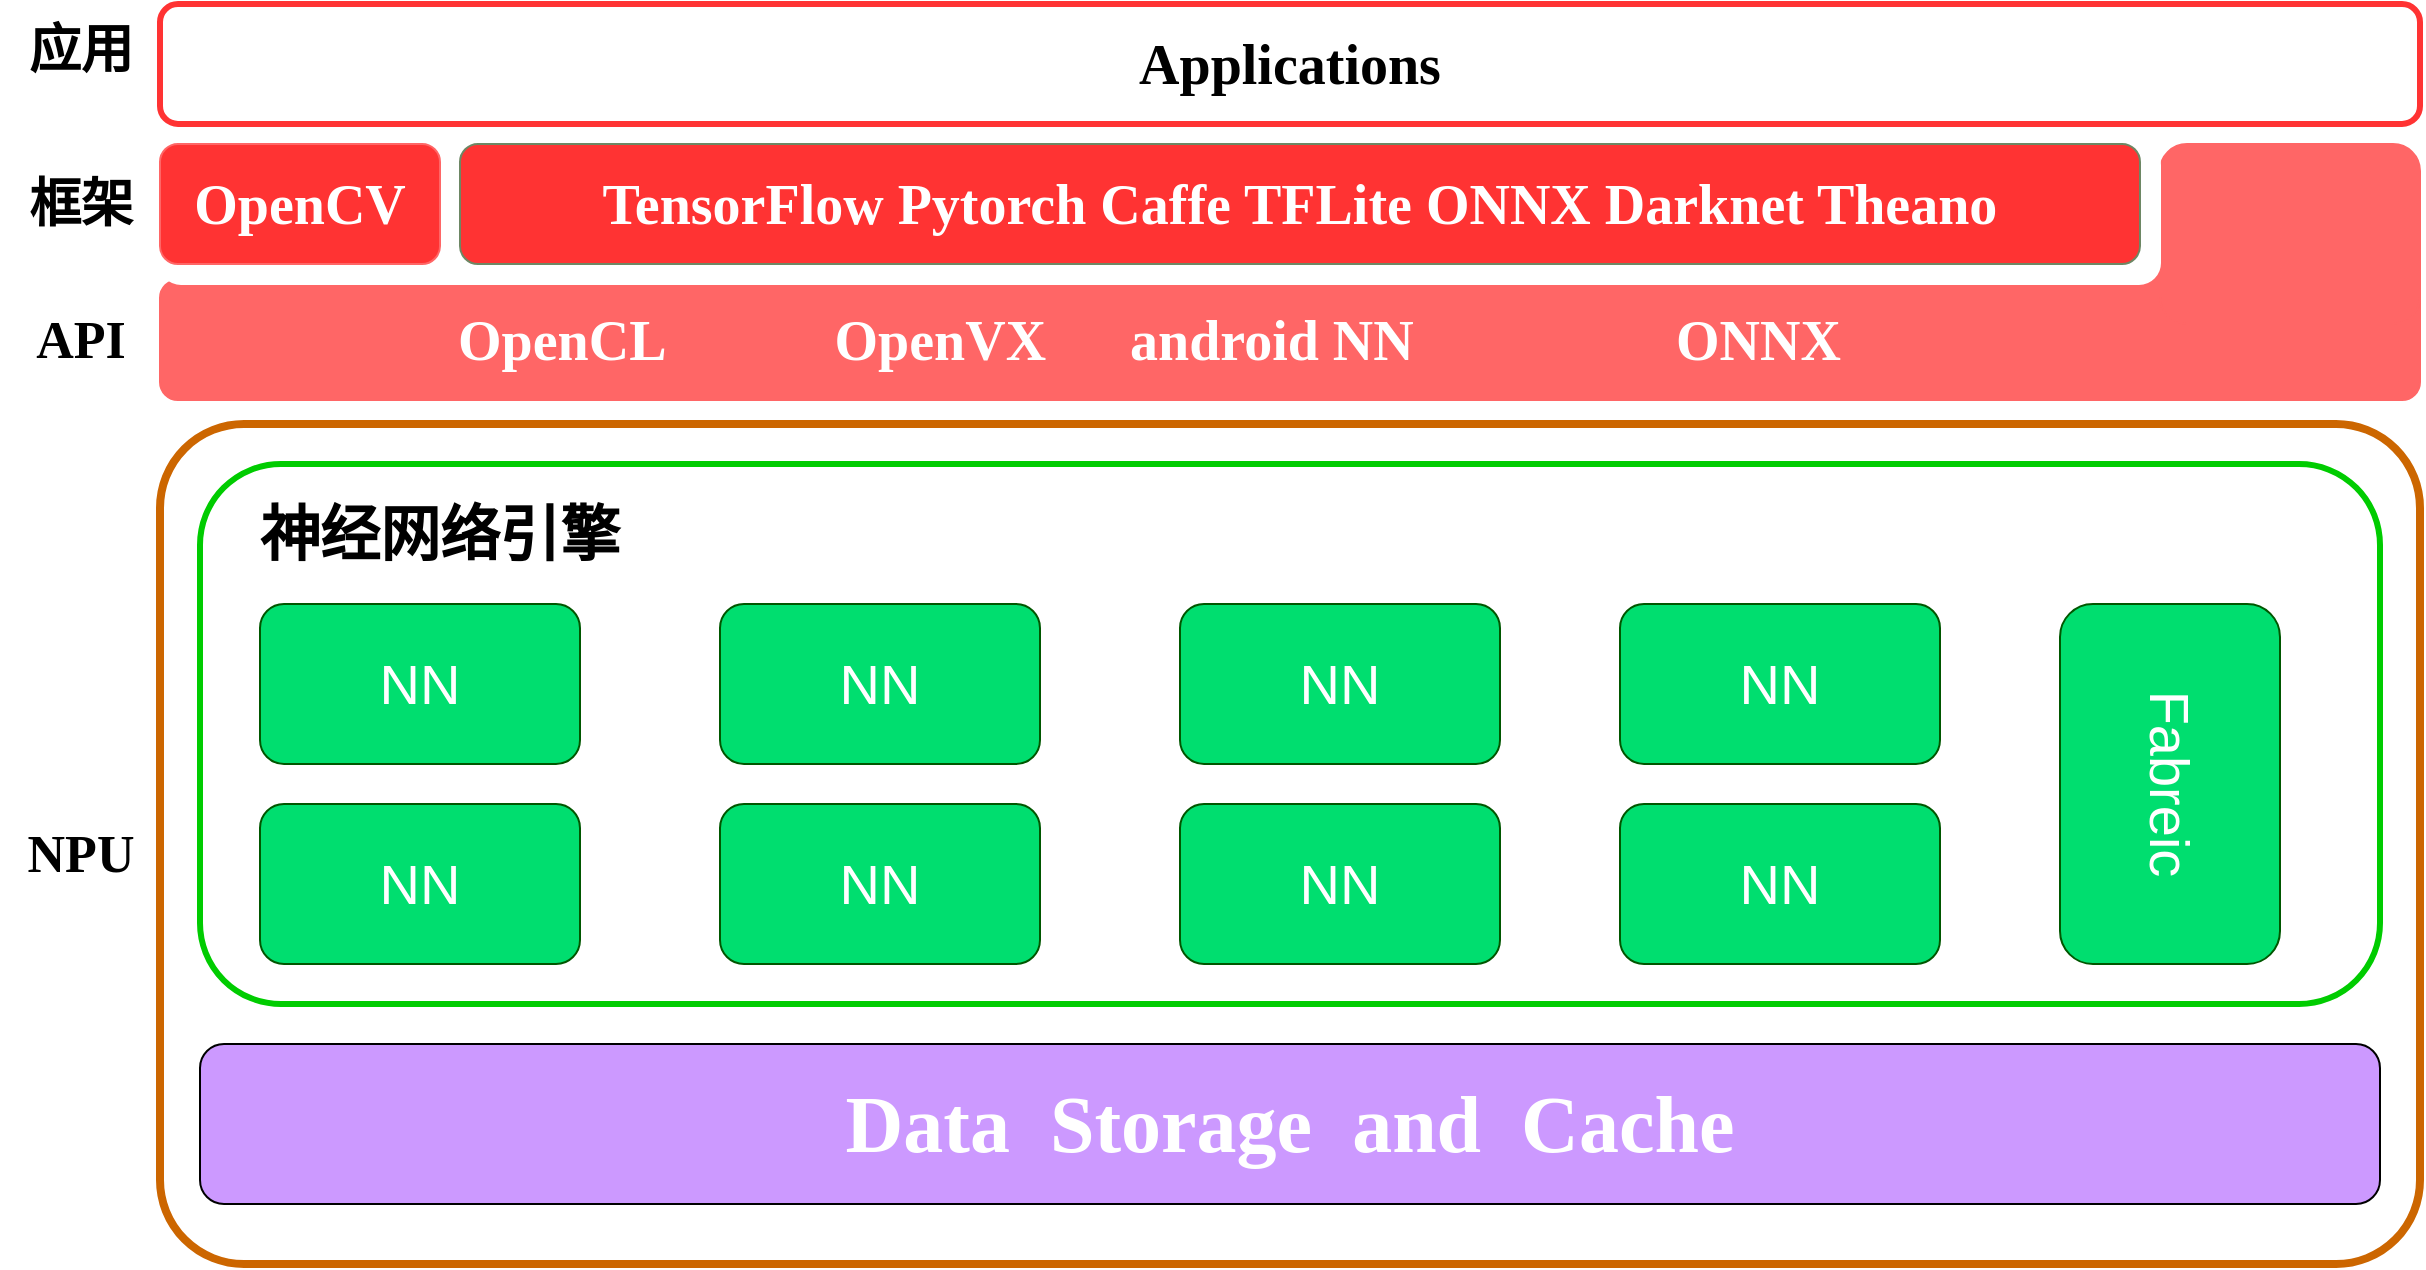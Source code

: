 <mxfile version="28.0.4">
  <diagram name="第 1 页" id="6TzRKWbmLFOBuiEK5ZTx">
    <mxGraphModel dx="2440" dy="1127" grid="1" gridSize="10" guides="1" tooltips="1" connect="1" arrows="1" fold="1" page="1" pageScale="1" pageWidth="583" pageHeight="413" math="0" shadow="0">
      <root>
        <mxCell id="0" />
        <mxCell id="1" parent="0" />
        <mxCell id="n8bRiYM0ABgJThSap8u7-13" value="" style="rounded=1;whiteSpace=wrap;html=1;arcSize=10;strokeColor=#CC6600;strokeWidth=4;" vertex="1" parent="1">
          <mxGeometry x="80" y="940" width="1130" height="420" as="geometry" />
        </mxCell>
        <mxCell id="n8bRiYM0ABgJThSap8u7-8" value="" style="rounded=1;whiteSpace=wrap;html=1;fillColor=#FF6666;strokeColor=#FF6666;fontColor=#000000;fillStyle=auto;" vertex="1" parent="1">
          <mxGeometry x="1070" y="847" width="140" height="81" as="geometry" />
        </mxCell>
        <mxCell id="n8bRiYM0ABgJThSap8u7-5" value="&lt;div style=&quot;&quot;&gt;&lt;font face=&quot;Garamond&quot; style=&quot;color: rgb(255, 255, 255); font-size: 28px;&quot;&gt;&lt;font style=&quot;background-color: transparent;&quot;&gt;&lt;b style=&quot;&quot;&gt;&amp;nbsp; &amp;nbsp; &amp;nbsp; &amp;nbsp; &amp;nbsp; &amp;nbsp; &amp;nbsp; &amp;nbsp; &amp;nbsp; &amp;nbsp; &amp;nbsp;OpenCL&amp;nbsp; &amp;nbsp; &amp;nbsp; &amp;nbsp; &amp;nbsp; &amp;nbsp;&amp;nbsp;&lt;/b&gt;&lt;/font&gt;&lt;font style=&quot;background-color: transparent;&quot;&gt;&lt;b&gt;OpenVX&lt;span style=&quot;white-space: pre;&quot;&gt;&#x9;&lt;/span&gt;&amp;nbsp; &amp;nbsp; &amp;nbsp;&lt;/b&gt;&lt;/font&gt;&lt;font style=&quot;background-color: transparent;&quot;&gt;&lt;b style=&quot;&quot;&gt;android NN&lt;span style=&quot;white-space: pre;&quot;&gt;&#x9;&lt;/span&gt;&lt;span style=&quot;white-space: pre;&quot;&gt;&#x9;&amp;nbsp;&lt;/span&gt;&amp;nbsp; &amp;nbsp;ONNX&lt;/b&gt;&lt;/font&gt;&lt;/font&gt;&lt;/div&gt;" style="rounded=1;whiteSpace=wrap;html=1;fillColor=#FF6666;strokeColor=#FF6666;fontColor=#000000;fillStyle=auto;align=left;" vertex="1" parent="1">
          <mxGeometry x="80" y="868" width="1130" height="60" as="geometry" />
        </mxCell>
        <mxCell id="n8bRiYM0ABgJThSap8u7-7" value="" style="rounded=1;whiteSpace=wrap;html=1;fillColor=#FF6666;strokeColor=#FF6666;fontColor=#000000;fillStyle=auto;" vertex="1" parent="1">
          <mxGeometry x="1080" y="800" width="130" height="90" as="geometry" />
        </mxCell>
        <mxCell id="n8bRiYM0ABgJThSap8u7-6" value="" style="rounded=1;whiteSpace=wrap;html=1;strokeColor=#FFFFFF;" vertex="1" parent="1">
          <mxGeometry x="80" y="800" width="1000" height="70" as="geometry" />
        </mxCell>
        <mxCell id="n8bRiYM0ABgJThSap8u7-2" value="&lt;font face=&quot;Garamond&quot; style=&quot;font-size: 28px;&quot;&gt;&lt;b style=&quot;&quot;&gt;Applications&lt;/b&gt;&lt;/font&gt;" style="rounded=1;whiteSpace=wrap;html=1;strokeColor=light-dark(#FF3333,#EDEDED);strokeWidth=3;" vertex="1" parent="1">
          <mxGeometry x="80" y="730" width="1130" height="60" as="geometry" />
        </mxCell>
        <mxCell id="n8bRiYM0ABgJThSap8u7-3" value="&lt;font face=&quot;Garamond&quot; style=&quot;color: rgb(255, 255, 255); font-size: 28px;&quot;&gt;&lt;b style=&quot;&quot;&gt;OpenCV&lt;/b&gt;&lt;/font&gt;" style="rounded=1;whiteSpace=wrap;html=1;fillColor=#FF3333;strokeColor=#FF6666;fontColor=#000000;fillStyle=auto;" vertex="1" parent="1">
          <mxGeometry x="80" y="800" width="140" height="60" as="geometry" />
        </mxCell>
        <mxCell id="n8bRiYM0ABgJThSap8u7-4" value="&lt;font face=&quot;Garamond&quot; style=&quot;font-size: 28px;&quot;&gt;&lt;b style=&quot;&quot;&gt;TensorFlow Pytorch Caffe TFLite ONNX Darknet Theano&lt;/b&gt;&lt;/font&gt;" style="rounded=1;whiteSpace=wrap;html=1;fillColor=#FF3333;fontColor=#ffffff;strokeColor=light-dark(#6d8764, #9db395);" vertex="1" parent="1">
          <mxGeometry x="230" y="800" width="840" height="60" as="geometry" />
        </mxCell>
        <mxCell id="n8bRiYM0ABgJThSap8u7-10" value="&lt;font face=&quot;Garamond&quot; style=&quot;font-size: 26px;&quot;&gt;&lt;b&gt;应用&lt;/b&gt;&lt;/font&gt;" style="text;html=1;align=center;verticalAlign=middle;resizable=0;points=[];autosize=1;strokeColor=none;fillColor=none;" vertex="1" parent="1">
          <mxGeometry y="733" width="80" height="40" as="geometry" />
        </mxCell>
        <mxCell id="n8bRiYM0ABgJThSap8u7-11" value="&lt;font face=&quot;Garamond&quot; style=&quot;font-size: 26px;&quot;&gt;&lt;b&gt;框架&lt;/b&gt;&lt;/font&gt;" style="text;html=1;align=center;verticalAlign=middle;resizable=0;points=[];autosize=1;strokeColor=none;fillColor=none;" vertex="1" parent="1">
          <mxGeometry y="810" width="80" height="40" as="geometry" />
        </mxCell>
        <mxCell id="n8bRiYM0ABgJThSap8u7-12" value="&lt;font face=&quot;Garamond&quot; style=&quot;font-size: 26px;&quot;&gt;&lt;b&gt;API&lt;/b&gt;&lt;/font&gt;" style="text;html=1;align=center;verticalAlign=middle;resizable=0;points=[];autosize=1;strokeColor=none;fillColor=none;" vertex="1" parent="1">
          <mxGeometry x="10" y="878" width="60" height="40" as="geometry" />
        </mxCell>
        <mxCell id="n8bRiYM0ABgJThSap8u7-14" value="&lt;font face=&quot;Garamond&quot; style=&quot;font-size: 26px;&quot;&gt;&lt;b&gt;NPU&lt;/b&gt;&lt;/font&gt;" style="text;html=1;align=center;verticalAlign=middle;resizable=0;points=[];autosize=1;strokeColor=none;fillColor=none;" vertex="1" parent="1">
          <mxGeometry y="1135" width="80" height="40" as="geometry" />
        </mxCell>
        <mxCell id="n8bRiYM0ABgJThSap8u7-15" value="" style="rounded=1;whiteSpace=wrap;html=1;strokeColor=#00CC00;strokeWidth=3;" vertex="1" parent="1">
          <mxGeometry x="100" y="960" width="1090" height="270" as="geometry" />
        </mxCell>
        <mxCell id="n8bRiYM0ABgJThSap8u7-16" value="&lt;font style=&quot;font-size: 30px;&quot; face=&quot;Garamond&quot;&gt;&lt;b&gt;神经网络引擎&lt;/b&gt;&lt;/font&gt;" style="text;html=1;align=center;verticalAlign=middle;whiteSpace=wrap;rounded=0;" vertex="1" parent="1">
          <mxGeometry x="120" y="980" width="200" height="30" as="geometry" />
        </mxCell>
        <mxCell id="n8bRiYM0ABgJThSap8u7-17" value="&lt;font face=&quot;Garamond&quot; style=&quot;font-size: 40px; color: rgb(255, 255, 255);&quot;&gt;&lt;b&gt;Data&amp;nbsp; Storage&amp;nbsp; and&amp;nbsp; Cache&lt;/b&gt;&lt;/font&gt;" style="rounded=1;whiteSpace=wrap;html=1;fillColor=#CC99FF;" vertex="1" parent="1">
          <mxGeometry x="100" y="1250" width="1090" height="80" as="geometry" />
        </mxCell>
        <mxCell id="n8bRiYM0ABgJThSap8u7-29" value="&lt;font style=&quot;font-size: 28px; color: rgb(255, 255, 255);&quot;&gt;NN&lt;/font&gt;" style="rounded=1;whiteSpace=wrap;html=1;fillColor=light-dark(#00de6f, #a95100);strokeColor=#005700;fontColor=#ffffff;" vertex="1" parent="1">
          <mxGeometry x="130" y="1030" width="160" height="80" as="geometry" />
        </mxCell>
        <mxCell id="n8bRiYM0ABgJThSap8u7-30" value="&lt;font style=&quot;font-size: 28px; color: rgb(255, 255, 255);&quot;&gt;NN&lt;/font&gt;" style="rounded=1;whiteSpace=wrap;html=1;fillColor=light-dark(#00de6f, #a95100);strokeColor=#005700;fontColor=#ffffff;" vertex="1" parent="1">
          <mxGeometry x="130" y="1130" width="160" height="80" as="geometry" />
        </mxCell>
        <mxCell id="n8bRiYM0ABgJThSap8u7-31" value="&lt;font style=&quot;font-size: 28px; color: rgb(255, 255, 255);&quot;&gt;NN&lt;/font&gt;" style="rounded=1;whiteSpace=wrap;html=1;fillColor=light-dark(#00de6f, #a95100);strokeColor=#005700;fontColor=#ffffff;" vertex="1" parent="1">
          <mxGeometry x="360" y="1030" width="160" height="80" as="geometry" />
        </mxCell>
        <mxCell id="n8bRiYM0ABgJThSap8u7-32" value="&lt;font style=&quot;font-size: 28px; color: rgb(255, 255, 255);&quot;&gt;NN&lt;/font&gt;" style="rounded=1;whiteSpace=wrap;html=1;fillColor=light-dark(#00de6f, #a95100);strokeColor=#005700;fontColor=#ffffff;" vertex="1" parent="1">
          <mxGeometry x="360" y="1130" width="160" height="80" as="geometry" />
        </mxCell>
        <mxCell id="n8bRiYM0ABgJThSap8u7-33" value="&lt;font style=&quot;font-size: 28px; color: rgb(255, 255, 255);&quot;&gt;NN&lt;/font&gt;" style="rounded=1;whiteSpace=wrap;html=1;fillColor=light-dark(#00de6f, #a95100);strokeColor=#005700;fontColor=#ffffff;" vertex="1" parent="1">
          <mxGeometry x="590" y="1030" width="160" height="80" as="geometry" />
        </mxCell>
        <mxCell id="n8bRiYM0ABgJThSap8u7-34" value="&lt;font style=&quot;font-size: 28px; color: rgb(255, 255, 255);&quot;&gt;NN&lt;/font&gt;" style="rounded=1;whiteSpace=wrap;html=1;fillColor=light-dark(#00de6f, #a95100);strokeColor=#005700;fontColor=#ffffff;" vertex="1" parent="1">
          <mxGeometry x="590" y="1130" width="160" height="80" as="geometry" />
        </mxCell>
        <mxCell id="n8bRiYM0ABgJThSap8u7-35" value="&lt;font style=&quot;font-size: 28px; color: rgb(255, 255, 255);&quot;&gt;NN&lt;/font&gt;" style="rounded=1;whiteSpace=wrap;html=1;fillColor=light-dark(#00de6f, #a95100);strokeColor=#005700;fontColor=#ffffff;" vertex="1" parent="1">
          <mxGeometry x="810" y="1030" width="160" height="80" as="geometry" />
        </mxCell>
        <mxCell id="n8bRiYM0ABgJThSap8u7-36" value="&lt;font style=&quot;font-size: 28px; color: rgb(255, 255, 255);&quot;&gt;NN&lt;/font&gt;" style="rounded=1;whiteSpace=wrap;html=1;fillColor=light-dark(#00de6f, #a95100);strokeColor=#005700;fontColor=#ffffff;" vertex="1" parent="1">
          <mxGeometry x="810" y="1130" width="160" height="80" as="geometry" />
        </mxCell>
        <mxCell id="n8bRiYM0ABgJThSap8u7-37" value="&lt;font style=&quot;font-size: 28px; color: rgb(255, 255, 255);&quot;&gt;Fabreic&lt;/font&gt;" style="rounded=1;whiteSpace=wrap;html=1;fillColor=light-dark(#00de6f, #a95100);strokeColor=#005700;fontColor=#ffffff;rotation=90;" vertex="1" parent="1">
          <mxGeometry x="995" y="1065" width="180" height="110" as="geometry" />
        </mxCell>
      </root>
    </mxGraphModel>
  </diagram>
</mxfile>
